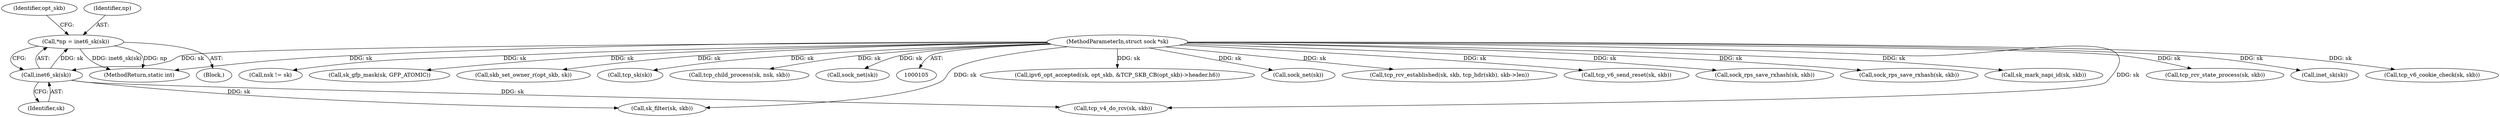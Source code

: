 digraph "0_linux_ac6e780070e30e4c35bd395acfe9191e6268bdd3_0@pointer" {
"1000110" [label="(Call,*np = inet6_sk(sk))"];
"1000112" [label="(Call,inet6_sk(sk))"];
"1000106" [label="(MethodParameterIn,struct sock *sk)"];
"1000396" [label="(Call,ipv6_opt_accepted(sk, opt_skb, &TCP_SKB_CB(opt_skb)->header.h6))"];
"1000281" [label="(Call,sock_net(sk))"];
"1000195" [label="(Call,tcp_rcv_established(sk, skb, tcp_hdr(skb), skb->len))"];
"1000117" [label="(Identifier,opt_skb)"];
"1000110" [label="(Call,*np = inet6_sk(sk))"];
"1000108" [label="(Block,)"];
"1000436" [label="(MethodReturn,static int)"];
"1000267" [label="(Call,tcp_v6_send_reset(sk, skb))"];
"1000161" [label="(Call,sock_rps_save_rxhash(sk, skb))"];
"1000253" [label="(Call,sock_rps_save_rxhash(sk, skb))"];
"1000113" [label="(Identifier,sk)"];
"1000164" [label="(Call,sk_mark_napi_id(sk, skb))"];
"1000257" [label="(Call,tcp_rcv_state_process(sk, skb))"];
"1000111" [label="(Identifier,np)"];
"1000174" [label="(Call,inet_sk(sk))"];
"1000106" [label="(MethodParameterIn,struct sock *sk)"];
"1000112" [label="(Call,inet6_sk(sk))"];
"1000222" [label="(Call,tcp_v6_cookie_check(sk, skb))"];
"1000131" [label="(Call,sk_filter(sk, skb))"];
"1000230" [label="(Call,nsk != sk)"];
"1000145" [label="(Call,sk_gfp_mask(sk, GFP_ATOMIC))"];
"1000407" [label="(Call,skb_set_owner_r(opt_skb, sk))"];
"1000292" [label="(Call,tcp_sk(sk))"];
"1000241" [label="(Call,tcp_child_process(sk, nsk, skb))"];
"1000127" [label="(Call,tcp_v4_do_rcv(sk, skb))"];
"1000285" [label="(Call,sock_net(sk))"];
"1000110" -> "1000108"  [label="AST: "];
"1000110" -> "1000112"  [label="CFG: "];
"1000111" -> "1000110"  [label="AST: "];
"1000112" -> "1000110"  [label="AST: "];
"1000117" -> "1000110"  [label="CFG: "];
"1000110" -> "1000436"  [label="DDG: inet6_sk(sk)"];
"1000110" -> "1000436"  [label="DDG: np"];
"1000112" -> "1000110"  [label="DDG: sk"];
"1000112" -> "1000113"  [label="CFG: "];
"1000113" -> "1000112"  [label="AST: "];
"1000106" -> "1000112"  [label="DDG: sk"];
"1000112" -> "1000127"  [label="DDG: sk"];
"1000112" -> "1000131"  [label="DDG: sk"];
"1000106" -> "1000105"  [label="AST: "];
"1000106" -> "1000436"  [label="DDG: sk"];
"1000106" -> "1000127"  [label="DDG: sk"];
"1000106" -> "1000131"  [label="DDG: sk"];
"1000106" -> "1000145"  [label="DDG: sk"];
"1000106" -> "1000161"  [label="DDG: sk"];
"1000106" -> "1000164"  [label="DDG: sk"];
"1000106" -> "1000174"  [label="DDG: sk"];
"1000106" -> "1000195"  [label="DDG: sk"];
"1000106" -> "1000222"  [label="DDG: sk"];
"1000106" -> "1000230"  [label="DDG: sk"];
"1000106" -> "1000241"  [label="DDG: sk"];
"1000106" -> "1000253"  [label="DDG: sk"];
"1000106" -> "1000257"  [label="DDG: sk"];
"1000106" -> "1000267"  [label="DDG: sk"];
"1000106" -> "1000281"  [label="DDG: sk"];
"1000106" -> "1000285"  [label="DDG: sk"];
"1000106" -> "1000292"  [label="DDG: sk"];
"1000106" -> "1000396"  [label="DDG: sk"];
"1000106" -> "1000407"  [label="DDG: sk"];
}
